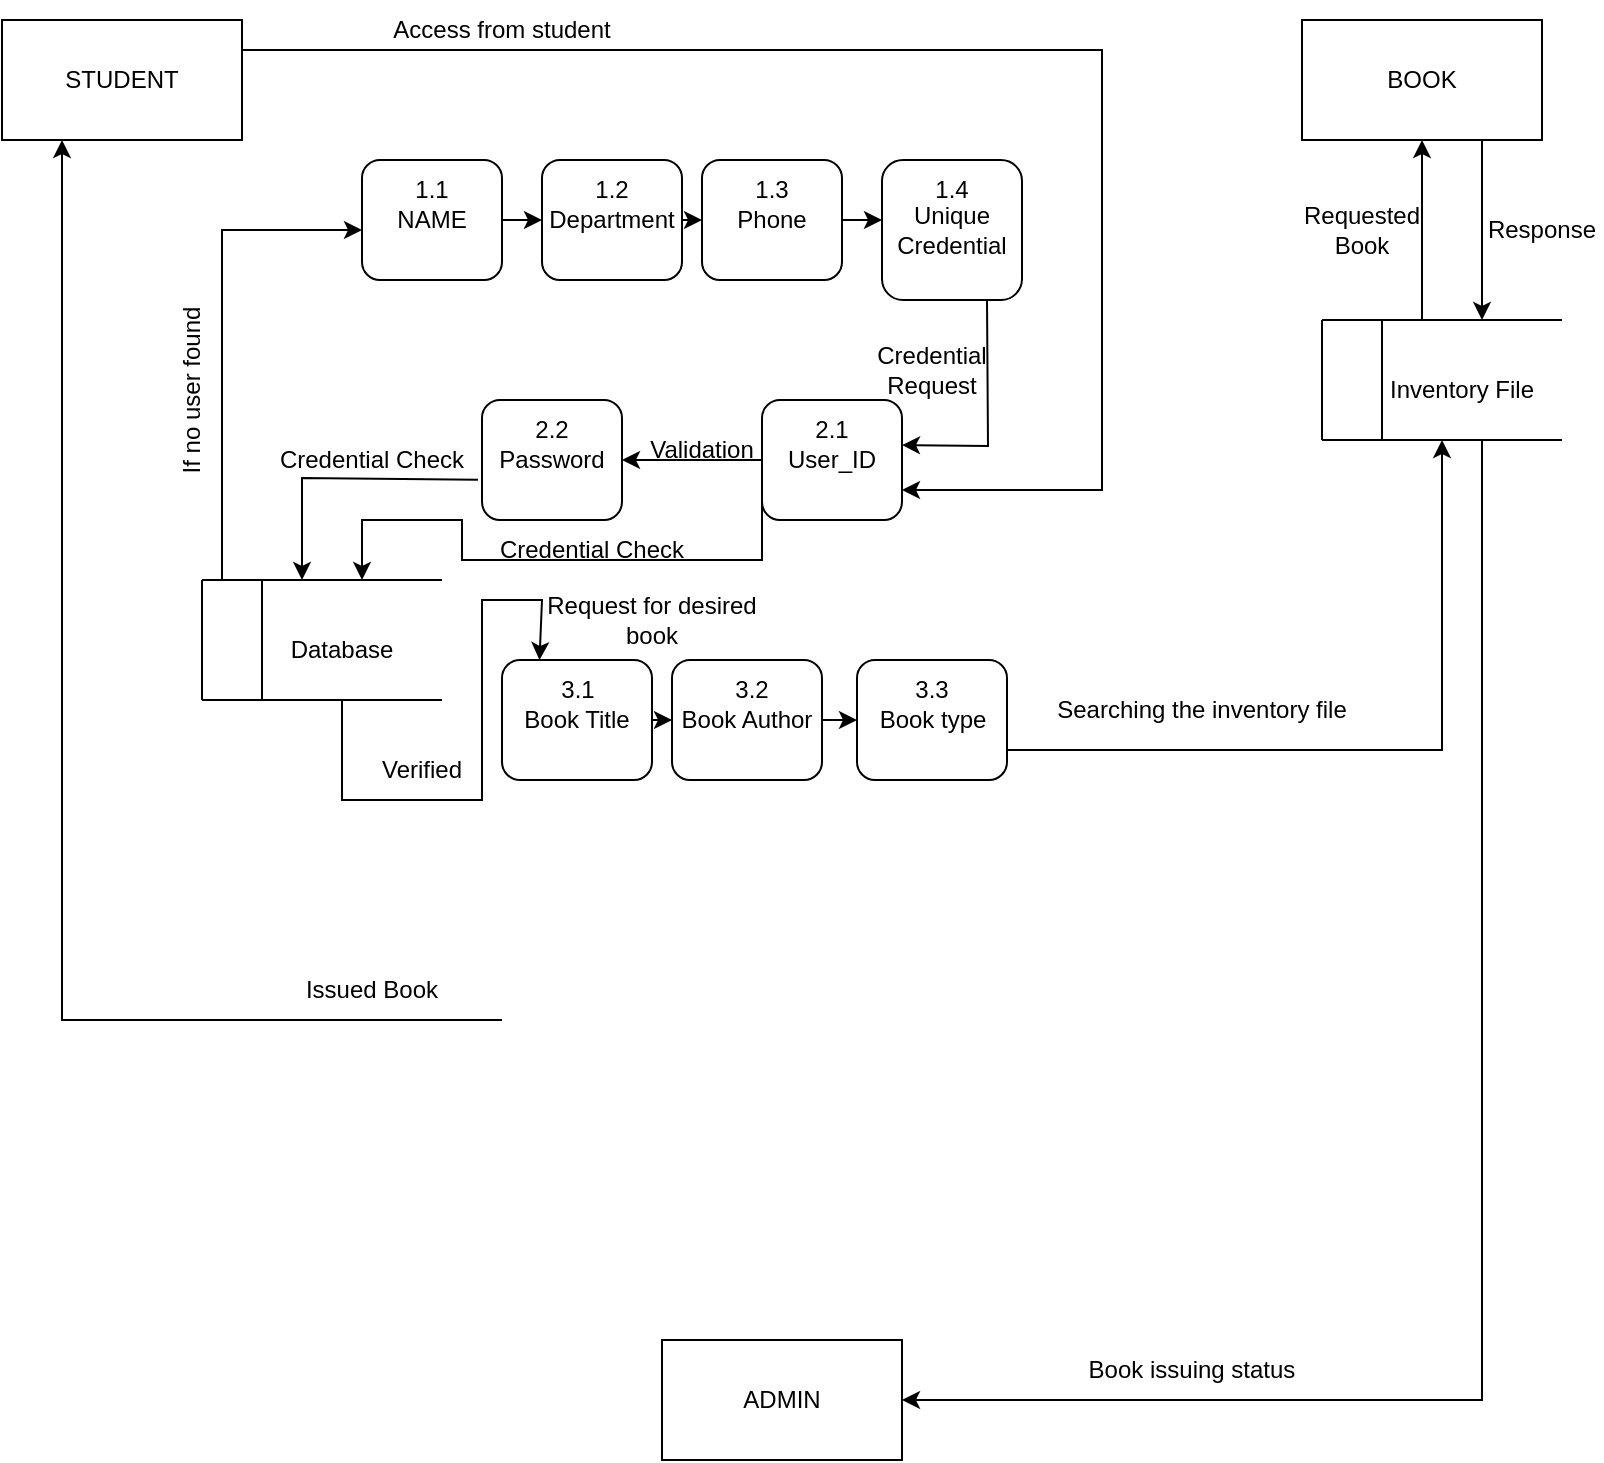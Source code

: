 <mxfile version="20.3.3" type="github">
  <diagram id="sZ0opgbdx6WAr5Ih1IuC" name="Page-1">
    <mxGraphModel dx="798" dy="452" grid="1" gridSize="10" guides="1" tooltips="1" connect="1" arrows="1" fold="1" page="1" pageScale="1" pageWidth="850" pageHeight="1100" math="0" shadow="0">
      <root>
        <mxCell id="0" />
        <mxCell id="1" parent="0" />
        <mxCell id="Gsfxx9Z68uU7SboIG1dY-45" value="STUDENT" style="rounded=0;whiteSpace=wrap;html=1;" vertex="1" parent="1">
          <mxGeometry x="20" y="30" width="120" height="60" as="geometry" />
        </mxCell>
        <mxCell id="Gsfxx9Z68uU7SboIG1dY-46" value="BOOK" style="rounded=0;whiteSpace=wrap;html=1;" vertex="1" parent="1">
          <mxGeometry x="670" y="30" width="120" height="60" as="geometry" />
        </mxCell>
        <mxCell id="Gsfxx9Z68uU7SboIG1dY-51" value="1.0" style="text;html=1;strokeColor=none;fillColor=none;align=center;verticalAlign=middle;whiteSpace=wrap;rounded=0;" vertex="1" parent="1">
          <mxGeometry x="200" y="100" width="60" height="30" as="geometry" />
        </mxCell>
        <mxCell id="Gsfxx9Z68uU7SboIG1dY-56" value="" style="endArrow=none;html=1;rounded=0;entryX=0.25;entryY=0;entryDx=0;entryDy=0;exitX=0.25;exitY=1;exitDx=0;exitDy=0;" edge="1" parent="1">
          <mxGeometry width="50" height="50" relative="1" as="geometry">
            <mxPoint x="710" y="240" as="sourcePoint" />
            <mxPoint x="710" y="180" as="targetPoint" />
          </mxGeometry>
        </mxCell>
        <mxCell id="Gsfxx9Z68uU7SboIG1dY-57" value="" style="endArrow=none;html=1;rounded=0;entryX=0;entryY=0;entryDx=0;entryDy=0;exitX=1;exitY=0;exitDx=0;exitDy=0;" edge="1" parent="1">
          <mxGeometry width="50" height="50" relative="1" as="geometry">
            <mxPoint x="800" y="180" as="sourcePoint" />
            <mxPoint x="680" y="180" as="targetPoint" />
          </mxGeometry>
        </mxCell>
        <mxCell id="Gsfxx9Z68uU7SboIG1dY-58" value="" style="endArrow=none;html=1;rounded=0;entryX=0;entryY=0;entryDx=0;entryDy=0;exitX=0;exitY=1;exitDx=0;exitDy=0;" edge="1" parent="1">
          <mxGeometry width="50" height="50" relative="1" as="geometry">
            <mxPoint x="680" y="240" as="sourcePoint" />
            <mxPoint x="680" y="180" as="targetPoint" />
          </mxGeometry>
        </mxCell>
        <mxCell id="Gsfxx9Z68uU7SboIG1dY-59" value="" style="endArrow=none;html=1;rounded=0;" edge="1" parent="1">
          <mxGeometry width="50" height="50" relative="1" as="geometry">
            <mxPoint x="680" y="240" as="sourcePoint" />
            <mxPoint x="800" y="240" as="targetPoint" />
          </mxGeometry>
        </mxCell>
        <mxCell id="Gsfxx9Z68uU7SboIG1dY-60" value="Inventory File" style="text;html=1;strokeColor=none;fillColor=none;align=center;verticalAlign=middle;whiteSpace=wrap;rounded=0;" vertex="1" parent="1">
          <mxGeometry x="690" y="200" width="120" height="30" as="geometry" />
        </mxCell>
        <mxCell id="Gsfxx9Z68uU7SboIG1dY-64" value="" style="endArrow=none;html=1;rounded=0;exitX=0.25;exitY=1;exitDx=0;exitDy=0;entryX=0.25;entryY=0;entryDx=0;entryDy=0;" edge="1" parent="1">
          <mxGeometry width="50" height="50" relative="1" as="geometry">
            <mxPoint x="150" y="370" as="sourcePoint" />
            <mxPoint x="150" y="310" as="targetPoint" />
          </mxGeometry>
        </mxCell>
        <mxCell id="Gsfxx9Z68uU7SboIG1dY-65" value="" style="endArrow=none;html=1;rounded=0;exitX=0;exitY=0;exitDx=0;exitDy=0;entryX=1;entryY=0;entryDx=0;entryDy=0;" edge="1" parent="1">
          <mxGeometry width="50" height="50" relative="1" as="geometry">
            <mxPoint x="120" y="310" as="sourcePoint" />
            <mxPoint x="240" y="310" as="targetPoint" />
          </mxGeometry>
        </mxCell>
        <mxCell id="Gsfxx9Z68uU7SboIG1dY-66" value="" style="endArrow=none;html=1;rounded=0;exitX=0;exitY=1;exitDx=0;exitDy=0;entryX=1;entryY=1;entryDx=0;entryDy=0;" edge="1" parent="1">
          <mxGeometry width="50" height="50" relative="1" as="geometry">
            <mxPoint x="120" y="370" as="sourcePoint" />
            <mxPoint x="240" y="370" as="targetPoint" />
          </mxGeometry>
        </mxCell>
        <mxCell id="Gsfxx9Z68uU7SboIG1dY-67" value="" style="endArrow=none;html=1;rounded=0;exitX=0;exitY=1;exitDx=0;exitDy=0;entryX=0;entryY=0;entryDx=0;entryDy=0;" edge="1" parent="1">
          <mxGeometry width="50" height="50" relative="1" as="geometry">
            <mxPoint x="120" y="370" as="sourcePoint" />
            <mxPoint x="120" y="310" as="targetPoint" />
          </mxGeometry>
        </mxCell>
        <mxCell id="Gsfxx9Z68uU7SboIG1dY-68" value="Database" style="text;html=1;strokeColor=none;fillColor=none;align=center;verticalAlign=middle;whiteSpace=wrap;rounded=0;" vertex="1" parent="1">
          <mxGeometry x="160" y="330" width="60" height="30" as="geometry" />
        </mxCell>
        <mxCell id="Gsfxx9Z68uU7SboIG1dY-69" value="" style="endArrow=classic;html=1;rounded=0;exitX=1;exitY=0.25;exitDx=0;exitDy=0;entryX=1;entryY=0.5;entryDx=0;entryDy=0;" edge="1" parent="1" source="Gsfxx9Z68uU7SboIG1dY-45">
          <mxGeometry width="50" height="50" relative="1" as="geometry">
            <mxPoint x="390" y="260" as="sourcePoint" />
            <mxPoint x="470" y="265" as="targetPoint" />
            <Array as="points">
              <mxPoint x="570" y="45" />
              <mxPoint x="570" y="265" />
            </Array>
          </mxGeometry>
        </mxCell>
        <mxCell id="Gsfxx9Z68uU7SboIG1dY-70" value="Access from student" style="text;html=1;strokeColor=none;fillColor=none;align=center;verticalAlign=middle;whiteSpace=wrap;rounded=0;" vertex="1" parent="1">
          <mxGeometry x="180" y="20" width="180" height="30" as="geometry" />
        </mxCell>
        <mxCell id="Gsfxx9Z68uU7SboIG1dY-72" value="Credential Request" style="text;html=1;strokeColor=none;fillColor=none;align=center;verticalAlign=middle;whiteSpace=wrap;rounded=0;" vertex="1" parent="1">
          <mxGeometry x="435" y="190" width="100" height="30" as="geometry" />
        </mxCell>
        <mxCell id="Gsfxx9Z68uU7SboIG1dY-73" value="" style="endArrow=classic;html=1;rounded=0;exitX=-0.029;exitY=0.665;exitDx=0;exitDy=0;exitPerimeter=0;" edge="1" parent="1" source="Gsfxx9Z68uU7SboIG1dY-108">
          <mxGeometry width="50" height="50" relative="1" as="geometry">
            <mxPoint x="250" y="259" as="sourcePoint" />
            <mxPoint x="170" y="310" as="targetPoint" />
            <Array as="points">
              <mxPoint x="170" y="259" />
            </Array>
          </mxGeometry>
        </mxCell>
        <mxCell id="Gsfxx9Z68uU7SboIG1dY-74" value="Credential Check" style="text;html=1;strokeColor=none;fillColor=none;align=center;verticalAlign=middle;whiteSpace=wrap;rounded=0;" vertex="1" parent="1">
          <mxGeometry x="140" y="235" width="130" height="30" as="geometry" />
        </mxCell>
        <mxCell id="Gsfxx9Z68uU7SboIG1dY-75" value="" style="endArrow=classic;html=1;rounded=0;entryX=0.25;entryY=0;entryDx=0;entryDy=0;" edge="1" parent="1" target="Gsfxx9Z68uU7SboIG1dY-116">
          <mxGeometry width="50" height="50" relative="1" as="geometry">
            <mxPoint x="190" y="370" as="sourcePoint" />
            <mxPoint x="410" y="350" as="targetPoint" />
            <Array as="points">
              <mxPoint x="190" y="420" />
              <mxPoint x="260" y="420" />
              <mxPoint x="260" y="320" />
              <mxPoint x="290" y="320" />
            </Array>
          </mxGeometry>
        </mxCell>
        <mxCell id="Gsfxx9Z68uU7SboIG1dY-76" value="Request for desired book" style="text;html=1;strokeColor=none;fillColor=none;align=center;verticalAlign=middle;whiteSpace=wrap;rounded=0;" vertex="1" parent="1">
          <mxGeometry x="285" y="320" width="120" height="20" as="geometry" />
        </mxCell>
        <mxCell id="Gsfxx9Z68uU7SboIG1dY-77" value="" style="endArrow=classic;html=1;rounded=0;exitX=1;exitY=0.75;exitDx=0;exitDy=0;" edge="1" parent="1" source="Gsfxx9Z68uU7SboIG1dY-118">
          <mxGeometry width="50" height="50" relative="1" as="geometry">
            <mxPoint x="540" y="395" as="sourcePoint" />
            <mxPoint x="740" y="240" as="targetPoint" />
            <Array as="points">
              <mxPoint x="740" y="395" />
            </Array>
          </mxGeometry>
        </mxCell>
        <mxCell id="Gsfxx9Z68uU7SboIG1dY-78" value="Searching the inventory file" style="text;html=1;strokeColor=none;fillColor=none;align=center;verticalAlign=middle;whiteSpace=wrap;rounded=0;" vertex="1" parent="1">
          <mxGeometry x="540" y="360" width="160" height="30" as="geometry" />
        </mxCell>
        <mxCell id="Gsfxx9Z68uU7SboIG1dY-79" value="" style="endArrow=classic;html=1;rounded=0;entryX=0.5;entryY=1;entryDx=0;entryDy=0;" edge="1" parent="1" target="Gsfxx9Z68uU7SboIG1dY-46">
          <mxGeometry width="50" height="50" relative="1" as="geometry">
            <mxPoint x="730" y="180" as="sourcePoint" />
            <mxPoint x="470" y="240" as="targetPoint" />
          </mxGeometry>
        </mxCell>
        <mxCell id="Gsfxx9Z68uU7SboIG1dY-80" value="Requested Book" style="text;html=1;strokeColor=none;fillColor=none;align=center;verticalAlign=middle;whiteSpace=wrap;rounded=0;" vertex="1" parent="1">
          <mxGeometry x="670" y="120" width="60" height="30" as="geometry" />
        </mxCell>
        <mxCell id="Gsfxx9Z68uU7SboIG1dY-81" value="" style="endArrow=classic;html=1;rounded=0;exitX=0.75;exitY=1;exitDx=0;exitDy=0;" edge="1" parent="1" source="Gsfxx9Z68uU7SboIG1dY-46">
          <mxGeometry width="50" height="50" relative="1" as="geometry">
            <mxPoint x="420" y="290" as="sourcePoint" />
            <mxPoint x="760" y="180" as="targetPoint" />
          </mxGeometry>
        </mxCell>
        <mxCell id="Gsfxx9Z68uU7SboIG1dY-82" value="Response" style="text;html=1;strokeColor=none;fillColor=none;align=center;verticalAlign=middle;whiteSpace=wrap;rounded=0;" vertex="1" parent="1">
          <mxGeometry x="760" y="120" width="60" height="30" as="geometry" />
        </mxCell>
        <mxCell id="Gsfxx9Z68uU7SboIG1dY-83" value="ADMIN" style="rounded=0;whiteSpace=wrap;html=1;" vertex="1" parent="1">
          <mxGeometry x="350" y="690" width="120" height="60" as="geometry" />
        </mxCell>
        <mxCell id="Gsfxx9Z68uU7SboIG1dY-84" value="" style="endArrow=classic;html=1;rounded=0;entryX=1;entryY=0.5;entryDx=0;entryDy=0;" edge="1" parent="1" target="Gsfxx9Z68uU7SboIG1dY-83">
          <mxGeometry width="50" height="50" relative="1" as="geometry">
            <mxPoint x="760" y="240" as="sourcePoint" />
            <mxPoint x="520" y="480" as="targetPoint" />
            <Array as="points">
              <mxPoint x="760" y="720" />
            </Array>
          </mxGeometry>
        </mxCell>
        <mxCell id="Gsfxx9Z68uU7SboIG1dY-85" value="Book issuing status" style="text;html=1;strokeColor=none;fillColor=none;align=center;verticalAlign=middle;whiteSpace=wrap;rounded=0;" vertex="1" parent="1">
          <mxGeometry x="560" y="690" width="110" height="30" as="geometry" />
        </mxCell>
        <mxCell id="Gsfxx9Z68uU7SboIG1dY-90" value="" style="endArrow=classic;html=1;rounded=0;entryX=0.25;entryY=1;entryDx=0;entryDy=0;" edge="1" parent="1" target="Gsfxx9Z68uU7SboIG1dY-45">
          <mxGeometry width="50" height="50" relative="1" as="geometry">
            <mxPoint x="270" y="530" as="sourcePoint" />
            <mxPoint x="290" y="300" as="targetPoint" />
            <Array as="points">
              <mxPoint x="230" y="530" />
              <mxPoint x="50" y="530" />
            </Array>
          </mxGeometry>
        </mxCell>
        <mxCell id="Gsfxx9Z68uU7SboIG1dY-91" value="Issued Book" style="text;html=1;strokeColor=none;fillColor=none;align=center;verticalAlign=middle;whiteSpace=wrap;rounded=0;" vertex="1" parent="1">
          <mxGeometry x="160" y="500" width="90" height="30" as="geometry" />
        </mxCell>
        <mxCell id="Gsfxx9Z68uU7SboIG1dY-92" value="" style="endArrow=classic;html=1;rounded=0;entryX=0;entryY=0.5;entryDx=0;entryDy=0;" edge="1" parent="1">
          <mxGeometry width="50" height="50" relative="1" as="geometry">
            <mxPoint x="130" y="310" as="sourcePoint" />
            <mxPoint x="200" y="135" as="targetPoint" />
            <Array as="points">
              <mxPoint x="130" y="135" />
            </Array>
          </mxGeometry>
        </mxCell>
        <mxCell id="Gsfxx9Z68uU7SboIG1dY-93" value="If no user found" style="text;html=1;strokeColor=none;fillColor=none;align=center;verticalAlign=middle;whiteSpace=wrap;rounded=0;rotation=-90;" vertex="1" parent="1">
          <mxGeometry x="70" y="200" width="90" height="30" as="geometry" />
        </mxCell>
        <mxCell id="Gsfxx9Z68uU7SboIG1dY-94" value="NAME" style="rounded=1;whiteSpace=wrap;html=1;" vertex="1" parent="1">
          <mxGeometry x="200" y="100" width="70" height="60" as="geometry" />
        </mxCell>
        <mxCell id="Gsfxx9Z68uU7SboIG1dY-95" value="1.1" style="text;html=1;strokeColor=none;fillColor=none;align=center;verticalAlign=middle;whiteSpace=wrap;rounded=0;" vertex="1" parent="1">
          <mxGeometry x="205" y="100" width="60" height="30" as="geometry" />
        </mxCell>
        <mxCell id="Gsfxx9Z68uU7SboIG1dY-96" value="Department" style="rounded=1;whiteSpace=wrap;html=1;" vertex="1" parent="1">
          <mxGeometry x="290" y="100" width="70" height="60" as="geometry" />
        </mxCell>
        <mxCell id="Gsfxx9Z68uU7SboIG1dY-97" value="1.2" style="text;html=1;strokeColor=none;fillColor=none;align=center;verticalAlign=middle;whiteSpace=wrap;rounded=0;" vertex="1" parent="1">
          <mxGeometry x="295" y="100" width="60" height="30" as="geometry" />
        </mxCell>
        <mxCell id="Gsfxx9Z68uU7SboIG1dY-98" value="" style="endArrow=classic;html=1;rounded=0;exitX=1;exitY=0.5;exitDx=0;exitDy=0;" edge="1" parent="1" source="Gsfxx9Z68uU7SboIG1dY-94">
          <mxGeometry width="50" height="50" relative="1" as="geometry">
            <mxPoint x="400" y="180" as="sourcePoint" />
            <mxPoint x="290" y="130" as="targetPoint" />
          </mxGeometry>
        </mxCell>
        <mxCell id="Gsfxx9Z68uU7SboIG1dY-99" value="Phone" style="rounded=1;whiteSpace=wrap;html=1;" vertex="1" parent="1">
          <mxGeometry x="370" y="100" width="70" height="60" as="geometry" />
        </mxCell>
        <mxCell id="Gsfxx9Z68uU7SboIG1dY-100" value="1.3" style="text;html=1;strokeColor=none;fillColor=none;align=center;verticalAlign=middle;whiteSpace=wrap;rounded=0;" vertex="1" parent="1">
          <mxGeometry x="375" y="100" width="60" height="30" as="geometry" />
        </mxCell>
        <mxCell id="Gsfxx9Z68uU7SboIG1dY-101" value="" style="endArrow=classic;html=1;rounded=0;exitX=1;exitY=0.5;exitDx=0;exitDy=0;" edge="1" parent="1" source="Gsfxx9Z68uU7SboIG1dY-96">
          <mxGeometry width="50" height="50" relative="1" as="geometry">
            <mxPoint x="350" y="180" as="sourcePoint" />
            <mxPoint x="370" y="130" as="targetPoint" />
          </mxGeometry>
        </mxCell>
        <mxCell id="Gsfxx9Z68uU7SboIG1dY-102" value="Unique Credential" style="rounded=1;whiteSpace=wrap;html=1;" vertex="1" parent="1">
          <mxGeometry x="460" y="100" width="70" height="70" as="geometry" />
        </mxCell>
        <mxCell id="Gsfxx9Z68uU7SboIG1dY-103" value="1.4" style="text;html=1;strokeColor=none;fillColor=none;align=center;verticalAlign=middle;whiteSpace=wrap;rounded=0;" vertex="1" parent="1">
          <mxGeometry x="465" y="100" width="60" height="30" as="geometry" />
        </mxCell>
        <mxCell id="Gsfxx9Z68uU7SboIG1dY-104" value="" style="endArrow=classic;html=1;rounded=0;entryX=0;entryY=0.429;entryDx=0;entryDy=0;entryPerimeter=0;exitX=1;exitY=0.5;exitDx=0;exitDy=0;" edge="1" parent="1" source="Gsfxx9Z68uU7SboIG1dY-99" target="Gsfxx9Z68uU7SboIG1dY-102">
          <mxGeometry width="50" height="50" relative="1" as="geometry">
            <mxPoint x="310" y="210" as="sourcePoint" />
            <mxPoint x="360" y="160" as="targetPoint" />
          </mxGeometry>
        </mxCell>
        <mxCell id="Gsfxx9Z68uU7SboIG1dY-105" value="" style="endArrow=classic;html=1;rounded=0;entryX=1;entryY=0.25;entryDx=0;entryDy=0;exitX=0.75;exitY=1;exitDx=0;exitDy=0;" edge="1" parent="1" source="Gsfxx9Z68uU7SboIG1dY-102">
          <mxGeometry width="50" height="50" relative="1" as="geometry">
            <mxPoint x="360" y="260" as="sourcePoint" />
            <mxPoint x="470" y="242.5" as="targetPoint" />
            <Array as="points">
              <mxPoint x="513" y="243" />
            </Array>
          </mxGeometry>
        </mxCell>
        <mxCell id="Gsfxx9Z68uU7SboIG1dY-106" value="User_ID" style="rounded=1;whiteSpace=wrap;html=1;" vertex="1" parent="1">
          <mxGeometry x="400" y="220" width="70" height="60" as="geometry" />
        </mxCell>
        <mxCell id="Gsfxx9Z68uU7SboIG1dY-108" value="Password" style="rounded=1;whiteSpace=wrap;html=1;" vertex="1" parent="1">
          <mxGeometry x="260" y="220" width="70" height="60" as="geometry" />
        </mxCell>
        <mxCell id="Gsfxx9Z68uU7SboIG1dY-109" value="" style="endArrow=classic;html=1;rounded=0;entryX=1;entryY=0.5;entryDx=0;entryDy=0;exitX=0;exitY=0.5;exitDx=0;exitDy=0;" edge="1" parent="1" source="Gsfxx9Z68uU7SboIG1dY-106" target="Gsfxx9Z68uU7SboIG1dY-108">
          <mxGeometry width="50" height="50" relative="1" as="geometry">
            <mxPoint x="360" y="310" as="sourcePoint" />
            <mxPoint x="410" y="260" as="targetPoint" />
          </mxGeometry>
        </mxCell>
        <mxCell id="Gsfxx9Z68uU7SboIG1dY-110" value="" style="endArrow=classic;html=1;rounded=0;exitX=0;exitY=0.75;exitDx=0;exitDy=0;" edge="1" parent="1" source="Gsfxx9Z68uU7SboIG1dY-106">
          <mxGeometry width="50" height="50" relative="1" as="geometry">
            <mxPoint x="360" y="290" as="sourcePoint" />
            <mxPoint x="200" y="310" as="targetPoint" />
            <Array as="points">
              <mxPoint x="400" y="300" />
              <mxPoint x="250" y="300" />
              <mxPoint x="250" y="280" />
              <mxPoint x="200" y="280" />
            </Array>
          </mxGeometry>
        </mxCell>
        <mxCell id="Gsfxx9Z68uU7SboIG1dY-111" value="Credential Check" style="text;html=1;strokeColor=none;fillColor=none;align=center;verticalAlign=middle;whiteSpace=wrap;rounded=0;" vertex="1" parent="1">
          <mxGeometry x="250" y="280" width="130" height="30" as="geometry" />
        </mxCell>
        <mxCell id="Gsfxx9Z68uU7SboIG1dY-112" value="Validation" style="text;html=1;strokeColor=none;fillColor=none;align=center;verticalAlign=middle;whiteSpace=wrap;rounded=0;" vertex="1" parent="1">
          <mxGeometry x="340" y="230" width="60" height="30" as="geometry" />
        </mxCell>
        <mxCell id="Gsfxx9Z68uU7SboIG1dY-113" value="Verified" style="text;html=1;strokeColor=none;fillColor=none;align=center;verticalAlign=middle;whiteSpace=wrap;rounded=0;" vertex="1" parent="1">
          <mxGeometry x="200" y="390" width="60" height="30" as="geometry" />
        </mxCell>
        <mxCell id="Gsfxx9Z68uU7SboIG1dY-114" value="2.1" style="text;html=1;strokeColor=none;fillColor=none;align=center;verticalAlign=middle;whiteSpace=wrap;rounded=0;" vertex="1" parent="1">
          <mxGeometry x="405" y="220" width="60" height="30" as="geometry" />
        </mxCell>
        <mxCell id="Gsfxx9Z68uU7SboIG1dY-115" value="2.2" style="text;html=1;strokeColor=none;fillColor=none;align=center;verticalAlign=middle;whiteSpace=wrap;rounded=0;" vertex="1" parent="1">
          <mxGeometry x="265" y="220" width="60" height="30" as="geometry" />
        </mxCell>
        <mxCell id="Gsfxx9Z68uU7SboIG1dY-120" style="edgeStyle=orthogonalEdgeStyle;rounded=0;orthogonalLoop=1;jettySize=auto;html=1;exitX=1;exitY=0.5;exitDx=0;exitDy=0;entryX=0;entryY=0.5;entryDx=0;entryDy=0;" edge="1" parent="1" source="Gsfxx9Z68uU7SboIG1dY-116" target="Gsfxx9Z68uU7SboIG1dY-117">
          <mxGeometry relative="1" as="geometry" />
        </mxCell>
        <mxCell id="Gsfxx9Z68uU7SboIG1dY-116" value="Book Title" style="rounded=1;whiteSpace=wrap;html=1;" vertex="1" parent="1">
          <mxGeometry x="270" y="350" width="75" height="60" as="geometry" />
        </mxCell>
        <mxCell id="Gsfxx9Z68uU7SboIG1dY-121" style="edgeStyle=orthogonalEdgeStyle;rounded=0;orthogonalLoop=1;jettySize=auto;html=1;exitX=1;exitY=0.5;exitDx=0;exitDy=0;entryX=0;entryY=0.5;entryDx=0;entryDy=0;" edge="1" parent="1" source="Gsfxx9Z68uU7SboIG1dY-117" target="Gsfxx9Z68uU7SboIG1dY-118">
          <mxGeometry relative="1" as="geometry" />
        </mxCell>
        <mxCell id="Gsfxx9Z68uU7SboIG1dY-117" value="Book Author" style="rounded=1;whiteSpace=wrap;html=1;" vertex="1" parent="1">
          <mxGeometry x="355" y="350" width="75" height="60" as="geometry" />
        </mxCell>
        <mxCell id="Gsfxx9Z68uU7SboIG1dY-118" value="Book type" style="rounded=1;whiteSpace=wrap;html=1;" vertex="1" parent="1">
          <mxGeometry x="447.5" y="350" width="75" height="60" as="geometry" />
        </mxCell>
        <mxCell id="Gsfxx9Z68uU7SboIG1dY-122" value="3.1" style="text;html=1;strokeColor=none;fillColor=none;align=center;verticalAlign=middle;whiteSpace=wrap;rounded=0;" vertex="1" parent="1">
          <mxGeometry x="277.5" y="350" width="60" height="30" as="geometry" />
        </mxCell>
        <mxCell id="Gsfxx9Z68uU7SboIG1dY-123" value="3.2" style="text;html=1;strokeColor=none;fillColor=none;align=center;verticalAlign=middle;whiteSpace=wrap;rounded=0;" vertex="1" parent="1">
          <mxGeometry x="365" y="350" width="60" height="30" as="geometry" />
        </mxCell>
        <mxCell id="Gsfxx9Z68uU7SboIG1dY-124" value="3.3" style="text;html=1;strokeColor=none;fillColor=none;align=center;verticalAlign=middle;whiteSpace=wrap;rounded=0;" vertex="1" parent="1">
          <mxGeometry x="455" y="350" width="60" height="30" as="geometry" />
        </mxCell>
      </root>
    </mxGraphModel>
  </diagram>
</mxfile>
